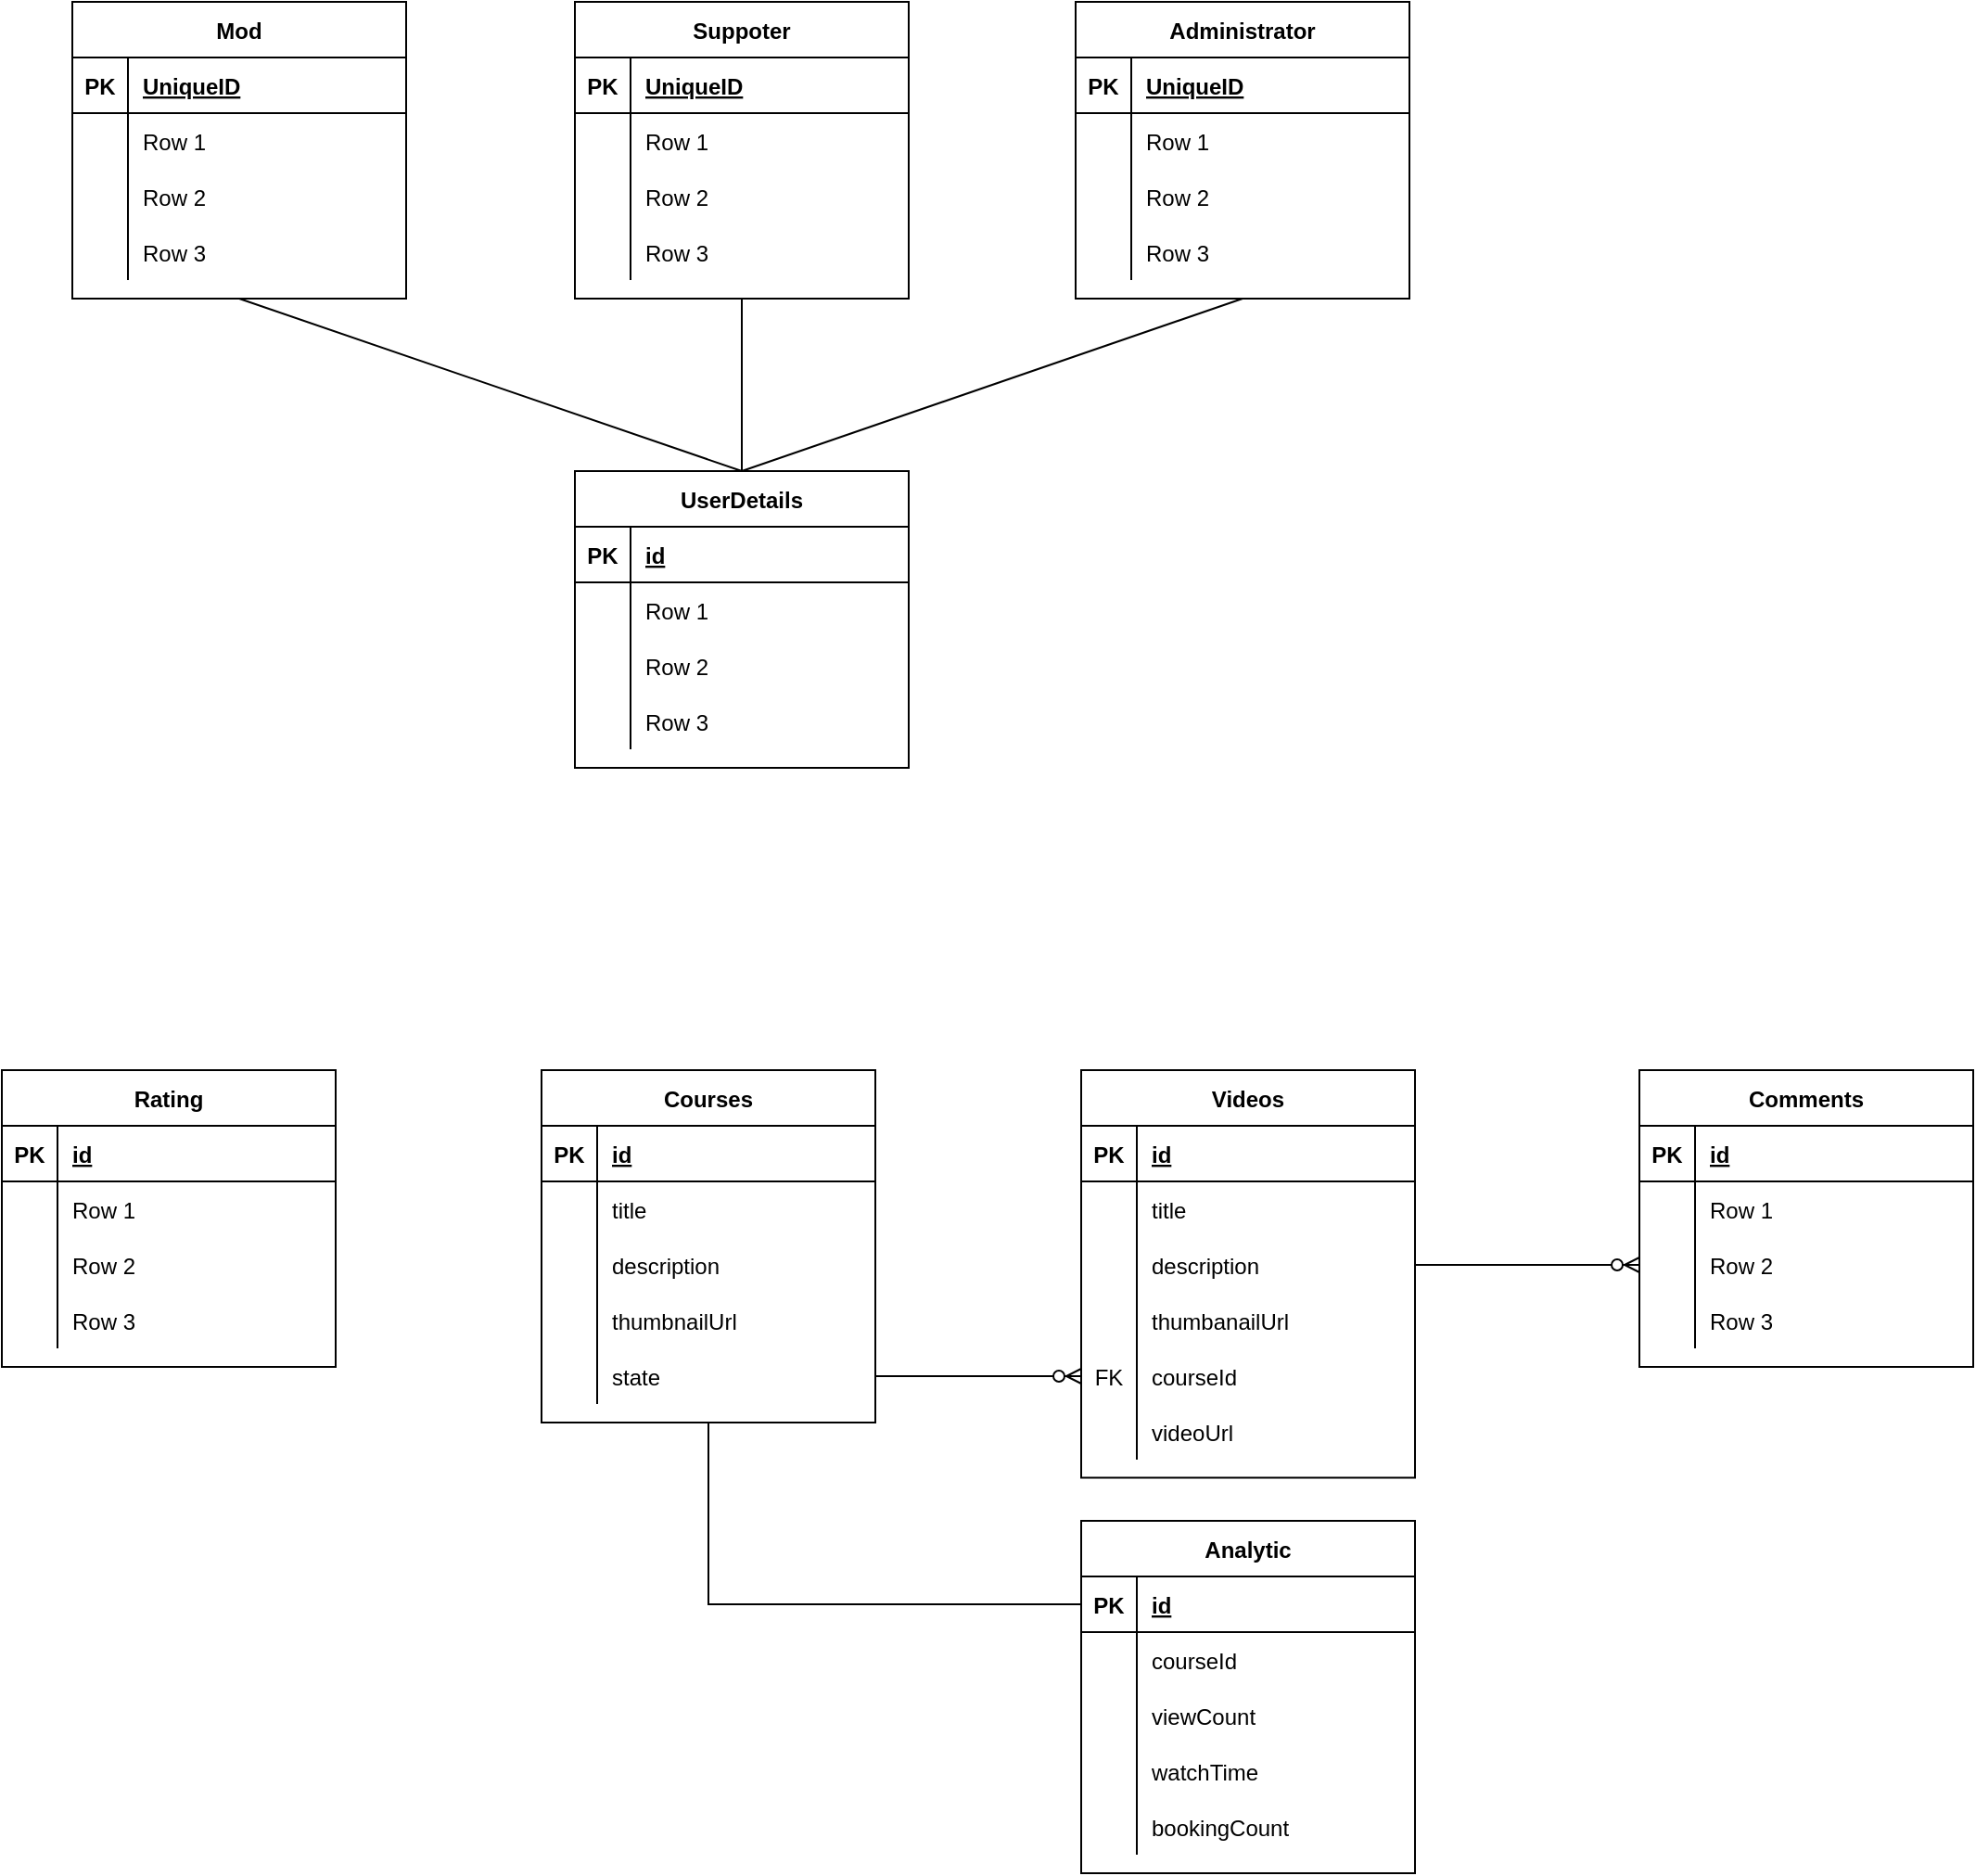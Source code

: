 <mxfile version="20.4.0" type="device"><diagram id="BILOX343F3G3c6nOnQKv" name="Page-1"><mxGraphModel dx="2480" dy="1354" grid="0" gridSize="10" guides="1" tooltips="1" connect="1" arrows="1" fold="1" page="1" pageScale="1" pageWidth="1100" pageHeight="1700" math="0" shadow="0"><root><mxCell id="0"/><mxCell id="1" parent="0"/><mxCell id="8TVIF7j9_hwZi5sYE9fj-17" value="Courses" style="shape=table;startSize=30;container=1;collapsible=1;childLayout=tableLayout;fixedRows=1;rowLines=0;fontStyle=1;align=center;resizeLast=1;" vertex="1" parent="1"><mxGeometry x="382" y="629" width="180" height="190" as="geometry"/></mxCell><mxCell id="8TVIF7j9_hwZi5sYE9fj-18" value="" style="shape=tableRow;horizontal=0;startSize=0;swimlaneHead=0;swimlaneBody=0;fillColor=none;collapsible=0;dropTarget=0;points=[[0,0.5],[1,0.5]];portConstraint=eastwest;top=0;left=0;right=0;bottom=1;" vertex="1" parent="8TVIF7j9_hwZi5sYE9fj-17"><mxGeometry y="30" width="180" height="30" as="geometry"/></mxCell><mxCell id="8TVIF7j9_hwZi5sYE9fj-19" value="PK" style="shape=partialRectangle;connectable=0;fillColor=none;top=0;left=0;bottom=0;right=0;fontStyle=1;overflow=hidden;" vertex="1" parent="8TVIF7j9_hwZi5sYE9fj-18"><mxGeometry width="30" height="30" as="geometry"><mxRectangle width="30" height="30" as="alternateBounds"/></mxGeometry></mxCell><mxCell id="8TVIF7j9_hwZi5sYE9fj-20" value="id" style="shape=partialRectangle;connectable=0;fillColor=none;top=0;left=0;bottom=0;right=0;align=left;spacingLeft=6;fontStyle=5;overflow=hidden;" vertex="1" parent="8TVIF7j9_hwZi5sYE9fj-18"><mxGeometry x="30" width="150" height="30" as="geometry"><mxRectangle width="150" height="30" as="alternateBounds"/></mxGeometry></mxCell><mxCell id="8TVIF7j9_hwZi5sYE9fj-21" value="" style="shape=tableRow;horizontal=0;startSize=0;swimlaneHead=0;swimlaneBody=0;fillColor=none;collapsible=0;dropTarget=0;points=[[0,0.5],[1,0.5]];portConstraint=eastwest;top=0;left=0;right=0;bottom=0;" vertex="1" parent="8TVIF7j9_hwZi5sYE9fj-17"><mxGeometry y="60" width="180" height="30" as="geometry"/></mxCell><mxCell id="8TVIF7j9_hwZi5sYE9fj-22" value="" style="shape=partialRectangle;connectable=0;fillColor=none;top=0;left=0;bottom=0;right=0;editable=1;overflow=hidden;" vertex="1" parent="8TVIF7j9_hwZi5sYE9fj-21"><mxGeometry width="30" height="30" as="geometry"><mxRectangle width="30" height="30" as="alternateBounds"/></mxGeometry></mxCell><mxCell id="8TVIF7j9_hwZi5sYE9fj-23" value="title" style="shape=partialRectangle;connectable=0;fillColor=none;top=0;left=0;bottom=0;right=0;align=left;spacingLeft=6;overflow=hidden;" vertex="1" parent="8TVIF7j9_hwZi5sYE9fj-21"><mxGeometry x="30" width="150" height="30" as="geometry"><mxRectangle width="150" height="30" as="alternateBounds"/></mxGeometry></mxCell><mxCell id="8TVIF7j9_hwZi5sYE9fj-24" value="" style="shape=tableRow;horizontal=0;startSize=0;swimlaneHead=0;swimlaneBody=0;fillColor=none;collapsible=0;dropTarget=0;points=[[0,0.5],[1,0.5]];portConstraint=eastwest;top=0;left=0;right=0;bottom=0;" vertex="1" parent="8TVIF7j9_hwZi5sYE9fj-17"><mxGeometry y="90" width="180" height="30" as="geometry"/></mxCell><mxCell id="8TVIF7j9_hwZi5sYE9fj-25" value="" style="shape=partialRectangle;connectable=0;fillColor=none;top=0;left=0;bottom=0;right=0;editable=1;overflow=hidden;" vertex="1" parent="8TVIF7j9_hwZi5sYE9fj-24"><mxGeometry width="30" height="30" as="geometry"><mxRectangle width="30" height="30" as="alternateBounds"/></mxGeometry></mxCell><mxCell id="8TVIF7j9_hwZi5sYE9fj-26" value="description" style="shape=partialRectangle;connectable=0;fillColor=none;top=0;left=0;bottom=0;right=0;align=left;spacingLeft=6;overflow=hidden;" vertex="1" parent="8TVIF7j9_hwZi5sYE9fj-24"><mxGeometry x="30" width="150" height="30" as="geometry"><mxRectangle width="150" height="30" as="alternateBounds"/></mxGeometry></mxCell><mxCell id="8TVIF7j9_hwZi5sYE9fj-27" value="" style="shape=tableRow;horizontal=0;startSize=0;swimlaneHead=0;swimlaneBody=0;fillColor=none;collapsible=0;dropTarget=0;points=[[0,0.5],[1,0.5]];portConstraint=eastwest;top=0;left=0;right=0;bottom=0;" vertex="1" parent="8TVIF7j9_hwZi5sYE9fj-17"><mxGeometry y="120" width="180" height="30" as="geometry"/></mxCell><mxCell id="8TVIF7j9_hwZi5sYE9fj-28" value="" style="shape=partialRectangle;connectable=0;fillColor=none;top=0;left=0;bottom=0;right=0;editable=1;overflow=hidden;" vertex="1" parent="8TVIF7j9_hwZi5sYE9fj-27"><mxGeometry width="30" height="30" as="geometry"><mxRectangle width="30" height="30" as="alternateBounds"/></mxGeometry></mxCell><mxCell id="8TVIF7j9_hwZi5sYE9fj-29" value="thumbnailUrl" style="shape=partialRectangle;connectable=0;fillColor=none;top=0;left=0;bottom=0;right=0;align=left;spacingLeft=6;overflow=hidden;" vertex="1" parent="8TVIF7j9_hwZi5sYE9fj-27"><mxGeometry x="30" width="150" height="30" as="geometry"><mxRectangle width="150" height="30" as="alternateBounds"/></mxGeometry></mxCell><mxCell id="8TVIF7j9_hwZi5sYE9fj-56" value="" style="shape=tableRow;horizontal=0;startSize=0;swimlaneHead=0;swimlaneBody=0;fillColor=none;collapsible=0;dropTarget=0;points=[[0,0.5],[1,0.5]];portConstraint=eastwest;top=0;left=0;right=0;bottom=0;" vertex="1" parent="8TVIF7j9_hwZi5sYE9fj-17"><mxGeometry y="150" width="180" height="30" as="geometry"/></mxCell><mxCell id="8TVIF7j9_hwZi5sYE9fj-57" value="" style="shape=partialRectangle;connectable=0;fillColor=none;top=0;left=0;bottom=0;right=0;editable=1;overflow=hidden;" vertex="1" parent="8TVIF7j9_hwZi5sYE9fj-56"><mxGeometry width="30" height="30" as="geometry"><mxRectangle width="30" height="30" as="alternateBounds"/></mxGeometry></mxCell><mxCell id="8TVIF7j9_hwZi5sYE9fj-58" value="state" style="shape=partialRectangle;connectable=0;fillColor=none;top=0;left=0;bottom=0;right=0;align=left;spacingLeft=6;overflow=hidden;" vertex="1" parent="8TVIF7j9_hwZi5sYE9fj-56"><mxGeometry x="30" width="150" height="30" as="geometry"><mxRectangle width="150" height="30" as="alternateBounds"/></mxGeometry></mxCell><mxCell id="8TVIF7j9_hwZi5sYE9fj-30" value="Videos" style="shape=table;startSize=30;container=1;collapsible=1;childLayout=tableLayout;fixedRows=1;rowLines=0;fontStyle=1;align=center;resizeLast=1;" vertex="1" parent="1"><mxGeometry x="673" y="629" width="180" height="219.75" as="geometry"/></mxCell><mxCell id="8TVIF7j9_hwZi5sYE9fj-31" value="" style="shape=tableRow;horizontal=0;startSize=0;swimlaneHead=0;swimlaneBody=0;fillColor=none;collapsible=0;dropTarget=0;points=[[0,0.5],[1,0.5]];portConstraint=eastwest;top=0;left=0;right=0;bottom=1;" vertex="1" parent="8TVIF7j9_hwZi5sYE9fj-30"><mxGeometry y="30" width="180" height="30" as="geometry"/></mxCell><mxCell id="8TVIF7j9_hwZi5sYE9fj-32" value="PK" style="shape=partialRectangle;connectable=0;fillColor=none;top=0;left=0;bottom=0;right=0;fontStyle=1;overflow=hidden;" vertex="1" parent="8TVIF7j9_hwZi5sYE9fj-31"><mxGeometry width="30" height="30" as="geometry"><mxRectangle width="30" height="30" as="alternateBounds"/></mxGeometry></mxCell><mxCell id="8TVIF7j9_hwZi5sYE9fj-33" value="id" style="shape=partialRectangle;connectable=0;fillColor=none;top=0;left=0;bottom=0;right=0;align=left;spacingLeft=6;fontStyle=5;overflow=hidden;" vertex="1" parent="8TVIF7j9_hwZi5sYE9fj-31"><mxGeometry x="30" width="150" height="30" as="geometry"><mxRectangle width="150" height="30" as="alternateBounds"/></mxGeometry></mxCell><mxCell id="8TVIF7j9_hwZi5sYE9fj-34" value="" style="shape=tableRow;horizontal=0;startSize=0;swimlaneHead=0;swimlaneBody=0;fillColor=none;collapsible=0;dropTarget=0;points=[[0,0.5],[1,0.5]];portConstraint=eastwest;top=0;left=0;right=0;bottom=0;" vertex="1" parent="8TVIF7j9_hwZi5sYE9fj-30"><mxGeometry y="60" width="180" height="30" as="geometry"/></mxCell><mxCell id="8TVIF7j9_hwZi5sYE9fj-35" value="" style="shape=partialRectangle;connectable=0;fillColor=none;top=0;left=0;bottom=0;right=0;editable=1;overflow=hidden;" vertex="1" parent="8TVIF7j9_hwZi5sYE9fj-34"><mxGeometry width="30" height="30" as="geometry"><mxRectangle width="30" height="30" as="alternateBounds"/></mxGeometry></mxCell><mxCell id="8TVIF7j9_hwZi5sYE9fj-36" value="title" style="shape=partialRectangle;connectable=0;fillColor=none;top=0;left=0;bottom=0;right=0;align=left;spacingLeft=6;overflow=hidden;" vertex="1" parent="8TVIF7j9_hwZi5sYE9fj-34"><mxGeometry x="30" width="150" height="30" as="geometry"><mxRectangle width="150" height="30" as="alternateBounds"/></mxGeometry></mxCell><mxCell id="8TVIF7j9_hwZi5sYE9fj-37" value="" style="shape=tableRow;horizontal=0;startSize=0;swimlaneHead=0;swimlaneBody=0;fillColor=none;collapsible=0;dropTarget=0;points=[[0,0.5],[1,0.5]];portConstraint=eastwest;top=0;left=0;right=0;bottom=0;" vertex="1" parent="8TVIF7j9_hwZi5sYE9fj-30"><mxGeometry y="90" width="180" height="30" as="geometry"/></mxCell><mxCell id="8TVIF7j9_hwZi5sYE9fj-38" value="" style="shape=partialRectangle;connectable=0;fillColor=none;top=0;left=0;bottom=0;right=0;editable=1;overflow=hidden;" vertex="1" parent="8TVIF7j9_hwZi5sYE9fj-37"><mxGeometry width="30" height="30" as="geometry"><mxRectangle width="30" height="30" as="alternateBounds"/></mxGeometry></mxCell><mxCell id="8TVIF7j9_hwZi5sYE9fj-39" value="description" style="shape=partialRectangle;connectable=0;fillColor=none;top=0;left=0;bottom=0;right=0;align=left;spacingLeft=6;overflow=hidden;" vertex="1" parent="8TVIF7j9_hwZi5sYE9fj-37"><mxGeometry x="30" width="150" height="30" as="geometry"><mxRectangle width="150" height="30" as="alternateBounds"/></mxGeometry></mxCell><mxCell id="8TVIF7j9_hwZi5sYE9fj-40" value="" style="shape=tableRow;horizontal=0;startSize=0;swimlaneHead=0;swimlaneBody=0;fillColor=none;collapsible=0;dropTarget=0;points=[[0,0.5],[1,0.5]];portConstraint=eastwest;top=0;left=0;right=0;bottom=0;" vertex="1" parent="8TVIF7j9_hwZi5sYE9fj-30"><mxGeometry y="120" width="180" height="30" as="geometry"/></mxCell><mxCell id="8TVIF7j9_hwZi5sYE9fj-41" value="" style="shape=partialRectangle;connectable=0;fillColor=none;top=0;left=0;bottom=0;right=0;editable=1;overflow=hidden;" vertex="1" parent="8TVIF7j9_hwZi5sYE9fj-40"><mxGeometry width="30" height="30" as="geometry"><mxRectangle width="30" height="30" as="alternateBounds"/></mxGeometry></mxCell><mxCell id="8TVIF7j9_hwZi5sYE9fj-42" value="thumbanailUrl" style="shape=partialRectangle;connectable=0;fillColor=none;top=0;left=0;bottom=0;right=0;align=left;spacingLeft=6;overflow=hidden;" vertex="1" parent="8TVIF7j9_hwZi5sYE9fj-40"><mxGeometry x="30" width="150" height="30" as="geometry"><mxRectangle width="150" height="30" as="alternateBounds"/></mxGeometry></mxCell><mxCell id="8TVIF7j9_hwZi5sYE9fj-78" value="" style="shape=tableRow;horizontal=0;startSize=0;swimlaneHead=0;swimlaneBody=0;fillColor=none;collapsible=0;dropTarget=0;points=[[0,0.5],[1,0.5]];portConstraint=eastwest;top=0;left=0;right=0;bottom=0;" vertex="1" parent="8TVIF7j9_hwZi5sYE9fj-30"><mxGeometry y="150" width="180" height="30" as="geometry"/></mxCell><mxCell id="8TVIF7j9_hwZi5sYE9fj-79" value="FK" style="shape=partialRectangle;connectable=0;fillColor=none;top=0;left=0;bottom=0;right=0;fontStyle=0;overflow=hidden;" vertex="1" parent="8TVIF7j9_hwZi5sYE9fj-78"><mxGeometry width="30" height="30" as="geometry"><mxRectangle width="30" height="30" as="alternateBounds"/></mxGeometry></mxCell><mxCell id="8TVIF7j9_hwZi5sYE9fj-80" value="courseId" style="shape=partialRectangle;connectable=0;fillColor=none;top=0;left=0;bottom=0;right=0;align=left;spacingLeft=6;fontStyle=0;overflow=hidden;" vertex="1" parent="8TVIF7j9_hwZi5sYE9fj-78"><mxGeometry x="30" width="150" height="30" as="geometry"><mxRectangle width="150" height="30" as="alternateBounds"/></mxGeometry></mxCell><mxCell id="8TVIF7j9_hwZi5sYE9fj-75" value="" style="shape=tableRow;horizontal=0;startSize=0;swimlaneHead=0;swimlaneBody=0;fillColor=none;collapsible=0;dropTarget=0;points=[[0,0.5],[1,0.5]];portConstraint=eastwest;top=0;left=0;right=0;bottom=0;" vertex="1" parent="8TVIF7j9_hwZi5sYE9fj-30"><mxGeometry y="180" width="180" height="30" as="geometry"/></mxCell><mxCell id="8TVIF7j9_hwZi5sYE9fj-76" value="" style="shape=partialRectangle;connectable=0;fillColor=none;top=0;left=0;bottom=0;right=0;editable=1;overflow=hidden;" vertex="1" parent="8TVIF7j9_hwZi5sYE9fj-75"><mxGeometry width="30" height="30" as="geometry"><mxRectangle width="30" height="30" as="alternateBounds"/></mxGeometry></mxCell><mxCell id="8TVIF7j9_hwZi5sYE9fj-77" value="videoUrl" style="shape=partialRectangle;connectable=0;fillColor=none;top=0;left=0;bottom=0;right=0;align=left;spacingLeft=6;overflow=hidden;" vertex="1" parent="8TVIF7j9_hwZi5sYE9fj-75"><mxGeometry x="30" width="150" height="30" as="geometry"><mxRectangle width="150" height="30" as="alternateBounds"/></mxGeometry></mxCell><mxCell id="8TVIF7j9_hwZi5sYE9fj-43" value="Rating" style="shape=table;startSize=30;container=1;collapsible=1;childLayout=tableLayout;fixedRows=1;rowLines=0;fontStyle=1;align=center;resizeLast=1;" vertex="1" parent="1"><mxGeometry x="91" y="629" width="180" height="160" as="geometry"/></mxCell><mxCell id="8TVIF7j9_hwZi5sYE9fj-44" value="" style="shape=tableRow;horizontal=0;startSize=0;swimlaneHead=0;swimlaneBody=0;fillColor=none;collapsible=0;dropTarget=0;points=[[0,0.5],[1,0.5]];portConstraint=eastwest;top=0;left=0;right=0;bottom=1;" vertex="1" parent="8TVIF7j9_hwZi5sYE9fj-43"><mxGeometry y="30" width="180" height="30" as="geometry"/></mxCell><mxCell id="8TVIF7j9_hwZi5sYE9fj-45" value="PK" style="shape=partialRectangle;connectable=0;fillColor=none;top=0;left=0;bottom=0;right=0;fontStyle=1;overflow=hidden;" vertex="1" parent="8TVIF7j9_hwZi5sYE9fj-44"><mxGeometry width="30" height="30" as="geometry"><mxRectangle width="30" height="30" as="alternateBounds"/></mxGeometry></mxCell><mxCell id="8TVIF7j9_hwZi5sYE9fj-46" value="id" style="shape=partialRectangle;connectable=0;fillColor=none;top=0;left=0;bottom=0;right=0;align=left;spacingLeft=6;fontStyle=5;overflow=hidden;" vertex="1" parent="8TVIF7j9_hwZi5sYE9fj-44"><mxGeometry x="30" width="150" height="30" as="geometry"><mxRectangle width="150" height="30" as="alternateBounds"/></mxGeometry></mxCell><mxCell id="8TVIF7j9_hwZi5sYE9fj-47" value="" style="shape=tableRow;horizontal=0;startSize=0;swimlaneHead=0;swimlaneBody=0;fillColor=none;collapsible=0;dropTarget=0;points=[[0,0.5],[1,0.5]];portConstraint=eastwest;top=0;left=0;right=0;bottom=0;" vertex="1" parent="8TVIF7j9_hwZi5sYE9fj-43"><mxGeometry y="60" width="180" height="30" as="geometry"/></mxCell><mxCell id="8TVIF7j9_hwZi5sYE9fj-48" value="" style="shape=partialRectangle;connectable=0;fillColor=none;top=0;left=0;bottom=0;right=0;editable=1;overflow=hidden;" vertex="1" parent="8TVIF7j9_hwZi5sYE9fj-47"><mxGeometry width="30" height="30" as="geometry"><mxRectangle width="30" height="30" as="alternateBounds"/></mxGeometry></mxCell><mxCell id="8TVIF7j9_hwZi5sYE9fj-49" value="Row 1" style="shape=partialRectangle;connectable=0;fillColor=none;top=0;left=0;bottom=0;right=0;align=left;spacingLeft=6;overflow=hidden;" vertex="1" parent="8TVIF7j9_hwZi5sYE9fj-47"><mxGeometry x="30" width="150" height="30" as="geometry"><mxRectangle width="150" height="30" as="alternateBounds"/></mxGeometry></mxCell><mxCell id="8TVIF7j9_hwZi5sYE9fj-50" value="" style="shape=tableRow;horizontal=0;startSize=0;swimlaneHead=0;swimlaneBody=0;fillColor=none;collapsible=0;dropTarget=0;points=[[0,0.5],[1,0.5]];portConstraint=eastwest;top=0;left=0;right=0;bottom=0;" vertex="1" parent="8TVIF7j9_hwZi5sYE9fj-43"><mxGeometry y="90" width="180" height="30" as="geometry"/></mxCell><mxCell id="8TVIF7j9_hwZi5sYE9fj-51" value="" style="shape=partialRectangle;connectable=0;fillColor=none;top=0;left=0;bottom=0;right=0;editable=1;overflow=hidden;" vertex="1" parent="8TVIF7j9_hwZi5sYE9fj-50"><mxGeometry width="30" height="30" as="geometry"><mxRectangle width="30" height="30" as="alternateBounds"/></mxGeometry></mxCell><mxCell id="8TVIF7j9_hwZi5sYE9fj-52" value="Row 2" style="shape=partialRectangle;connectable=0;fillColor=none;top=0;left=0;bottom=0;right=0;align=left;spacingLeft=6;overflow=hidden;" vertex="1" parent="8TVIF7j9_hwZi5sYE9fj-50"><mxGeometry x="30" width="150" height="30" as="geometry"><mxRectangle width="150" height="30" as="alternateBounds"/></mxGeometry></mxCell><mxCell id="8TVIF7j9_hwZi5sYE9fj-53" value="" style="shape=tableRow;horizontal=0;startSize=0;swimlaneHead=0;swimlaneBody=0;fillColor=none;collapsible=0;dropTarget=0;points=[[0,0.5],[1,0.5]];portConstraint=eastwest;top=0;left=0;right=0;bottom=0;" vertex="1" parent="8TVIF7j9_hwZi5sYE9fj-43"><mxGeometry y="120" width="180" height="30" as="geometry"/></mxCell><mxCell id="8TVIF7j9_hwZi5sYE9fj-54" value="" style="shape=partialRectangle;connectable=0;fillColor=none;top=0;left=0;bottom=0;right=0;editable=1;overflow=hidden;" vertex="1" parent="8TVIF7j9_hwZi5sYE9fj-53"><mxGeometry width="30" height="30" as="geometry"><mxRectangle width="30" height="30" as="alternateBounds"/></mxGeometry></mxCell><mxCell id="8TVIF7j9_hwZi5sYE9fj-55" value="Row 3" style="shape=partialRectangle;connectable=0;fillColor=none;top=0;left=0;bottom=0;right=0;align=left;spacingLeft=6;overflow=hidden;" vertex="1" parent="8TVIF7j9_hwZi5sYE9fj-53"><mxGeometry x="30" width="150" height="30" as="geometry"><mxRectangle width="150" height="30" as="alternateBounds"/></mxGeometry></mxCell><mxCell id="8TVIF7j9_hwZi5sYE9fj-59" value="Analytic" style="shape=table;startSize=30;container=1;collapsible=1;childLayout=tableLayout;fixedRows=1;rowLines=0;fontStyle=1;align=center;resizeLast=1;" vertex="1" parent="1"><mxGeometry x="673" y="872" width="180" height="190" as="geometry"/></mxCell><mxCell id="8TVIF7j9_hwZi5sYE9fj-60" value="" style="shape=tableRow;horizontal=0;startSize=0;swimlaneHead=0;swimlaneBody=0;fillColor=none;collapsible=0;dropTarget=0;points=[[0,0.5],[1,0.5]];portConstraint=eastwest;top=0;left=0;right=0;bottom=1;" vertex="1" parent="8TVIF7j9_hwZi5sYE9fj-59"><mxGeometry y="30" width="180" height="30" as="geometry"/></mxCell><mxCell id="8TVIF7j9_hwZi5sYE9fj-61" value="PK" style="shape=partialRectangle;connectable=0;fillColor=none;top=0;left=0;bottom=0;right=0;fontStyle=1;overflow=hidden;" vertex="1" parent="8TVIF7j9_hwZi5sYE9fj-60"><mxGeometry width="30" height="30" as="geometry"><mxRectangle width="30" height="30" as="alternateBounds"/></mxGeometry></mxCell><mxCell id="8TVIF7j9_hwZi5sYE9fj-62" value="id" style="shape=partialRectangle;connectable=0;fillColor=none;top=0;left=0;bottom=0;right=0;align=left;spacingLeft=6;fontStyle=5;overflow=hidden;" vertex="1" parent="8TVIF7j9_hwZi5sYE9fj-60"><mxGeometry x="30" width="150" height="30" as="geometry"><mxRectangle width="150" height="30" as="alternateBounds"/></mxGeometry></mxCell><mxCell id="8TVIF7j9_hwZi5sYE9fj-63" value="" style="shape=tableRow;horizontal=0;startSize=0;swimlaneHead=0;swimlaneBody=0;fillColor=none;collapsible=0;dropTarget=0;points=[[0,0.5],[1,0.5]];portConstraint=eastwest;top=0;left=0;right=0;bottom=0;" vertex="1" parent="8TVIF7j9_hwZi5sYE9fj-59"><mxGeometry y="60" width="180" height="30" as="geometry"/></mxCell><mxCell id="8TVIF7j9_hwZi5sYE9fj-64" value="" style="shape=partialRectangle;connectable=0;fillColor=none;top=0;left=0;bottom=0;right=0;editable=1;overflow=hidden;" vertex="1" parent="8TVIF7j9_hwZi5sYE9fj-63"><mxGeometry width="30" height="30" as="geometry"><mxRectangle width="30" height="30" as="alternateBounds"/></mxGeometry></mxCell><mxCell id="8TVIF7j9_hwZi5sYE9fj-65" value="courseId" style="shape=partialRectangle;connectable=0;fillColor=none;top=0;left=0;bottom=0;right=0;align=left;spacingLeft=6;overflow=hidden;" vertex="1" parent="8TVIF7j9_hwZi5sYE9fj-63"><mxGeometry x="30" width="150" height="30" as="geometry"><mxRectangle width="150" height="30" as="alternateBounds"/></mxGeometry></mxCell><mxCell id="8TVIF7j9_hwZi5sYE9fj-66" value="" style="shape=tableRow;horizontal=0;startSize=0;swimlaneHead=0;swimlaneBody=0;fillColor=none;collapsible=0;dropTarget=0;points=[[0,0.5],[1,0.5]];portConstraint=eastwest;top=0;left=0;right=0;bottom=0;" vertex="1" parent="8TVIF7j9_hwZi5sYE9fj-59"><mxGeometry y="90" width="180" height="30" as="geometry"/></mxCell><mxCell id="8TVIF7j9_hwZi5sYE9fj-67" value="" style="shape=partialRectangle;connectable=0;fillColor=none;top=0;left=0;bottom=0;right=0;editable=1;overflow=hidden;" vertex="1" parent="8TVIF7j9_hwZi5sYE9fj-66"><mxGeometry width="30" height="30" as="geometry"><mxRectangle width="30" height="30" as="alternateBounds"/></mxGeometry></mxCell><mxCell id="8TVIF7j9_hwZi5sYE9fj-68" value="viewCount" style="shape=partialRectangle;connectable=0;fillColor=none;top=0;left=0;bottom=0;right=0;align=left;spacingLeft=6;overflow=hidden;" vertex="1" parent="8TVIF7j9_hwZi5sYE9fj-66"><mxGeometry x="30" width="150" height="30" as="geometry"><mxRectangle width="150" height="30" as="alternateBounds"/></mxGeometry></mxCell><mxCell id="8TVIF7j9_hwZi5sYE9fj-69" value="" style="shape=tableRow;horizontal=0;startSize=0;swimlaneHead=0;swimlaneBody=0;fillColor=none;collapsible=0;dropTarget=0;points=[[0,0.5],[1,0.5]];portConstraint=eastwest;top=0;left=0;right=0;bottom=0;" vertex="1" parent="8TVIF7j9_hwZi5sYE9fj-59"><mxGeometry y="120" width="180" height="30" as="geometry"/></mxCell><mxCell id="8TVIF7j9_hwZi5sYE9fj-70" value="" style="shape=partialRectangle;connectable=0;fillColor=none;top=0;left=0;bottom=0;right=0;editable=1;overflow=hidden;" vertex="1" parent="8TVIF7j9_hwZi5sYE9fj-69"><mxGeometry width="30" height="30" as="geometry"><mxRectangle width="30" height="30" as="alternateBounds"/></mxGeometry></mxCell><mxCell id="8TVIF7j9_hwZi5sYE9fj-71" value="watchTime" style="shape=partialRectangle;connectable=0;fillColor=none;top=0;left=0;bottom=0;right=0;align=left;spacingLeft=6;overflow=hidden;" vertex="1" parent="8TVIF7j9_hwZi5sYE9fj-69"><mxGeometry x="30" width="150" height="30" as="geometry"><mxRectangle width="150" height="30" as="alternateBounds"/></mxGeometry></mxCell><mxCell id="8TVIF7j9_hwZi5sYE9fj-83" value="" style="shape=tableRow;horizontal=0;startSize=0;swimlaneHead=0;swimlaneBody=0;fillColor=none;collapsible=0;dropTarget=0;points=[[0,0.5],[1,0.5]];portConstraint=eastwest;top=0;left=0;right=0;bottom=0;" vertex="1" parent="8TVIF7j9_hwZi5sYE9fj-59"><mxGeometry y="150" width="180" height="30" as="geometry"/></mxCell><mxCell id="8TVIF7j9_hwZi5sYE9fj-84" value="" style="shape=partialRectangle;connectable=0;fillColor=none;top=0;left=0;bottom=0;right=0;editable=1;overflow=hidden;" vertex="1" parent="8TVIF7j9_hwZi5sYE9fj-83"><mxGeometry width="30" height="30" as="geometry"><mxRectangle width="30" height="30" as="alternateBounds"/></mxGeometry></mxCell><mxCell id="8TVIF7j9_hwZi5sYE9fj-85" value="bookingCount" style="shape=partialRectangle;connectable=0;fillColor=none;top=0;left=0;bottom=0;right=0;align=left;spacingLeft=6;overflow=hidden;" vertex="1" parent="8TVIF7j9_hwZi5sYE9fj-83"><mxGeometry x="30" width="150" height="30" as="geometry"><mxRectangle width="150" height="30" as="alternateBounds"/></mxGeometry></mxCell><mxCell id="8TVIF7j9_hwZi5sYE9fj-82" value="" style="endArrow=none;html=1;rounded=0;entryX=0;entryY=0.5;entryDx=0;entryDy=0;exitX=0.5;exitY=1;exitDx=0;exitDy=0;edgeStyle=orthogonalEdgeStyle;" edge="1" parent="1" source="8TVIF7j9_hwZi5sYE9fj-17" target="8TVIF7j9_hwZi5sYE9fj-60"><mxGeometry relative="1" as="geometry"><mxPoint x="220" y="895" as="sourcePoint"/><mxPoint x="380" y="895" as="targetPoint"/></mxGeometry></mxCell><mxCell id="8TVIF7j9_hwZi5sYE9fj-90" value="UserDetails" style="shape=table;startSize=30;container=1;collapsible=1;childLayout=tableLayout;fixedRows=1;rowLines=0;fontStyle=1;align=center;resizeLast=1;" vertex="1" parent="1"><mxGeometry x="400" y="306" width="180" height="160" as="geometry"/></mxCell><mxCell id="8TVIF7j9_hwZi5sYE9fj-91" value="" style="shape=tableRow;horizontal=0;startSize=0;swimlaneHead=0;swimlaneBody=0;fillColor=none;collapsible=0;dropTarget=0;points=[[0,0.5],[1,0.5]];portConstraint=eastwest;top=0;left=0;right=0;bottom=1;" vertex="1" parent="8TVIF7j9_hwZi5sYE9fj-90"><mxGeometry y="30" width="180" height="30" as="geometry"/></mxCell><mxCell id="8TVIF7j9_hwZi5sYE9fj-92" value="PK" style="shape=partialRectangle;connectable=0;fillColor=none;top=0;left=0;bottom=0;right=0;fontStyle=1;overflow=hidden;" vertex="1" parent="8TVIF7j9_hwZi5sYE9fj-91"><mxGeometry width="30" height="30" as="geometry"><mxRectangle width="30" height="30" as="alternateBounds"/></mxGeometry></mxCell><mxCell id="8TVIF7j9_hwZi5sYE9fj-93" value="id" style="shape=partialRectangle;connectable=0;fillColor=none;top=0;left=0;bottom=0;right=0;align=left;spacingLeft=6;fontStyle=5;overflow=hidden;" vertex="1" parent="8TVIF7j9_hwZi5sYE9fj-91"><mxGeometry x="30" width="150" height="30" as="geometry"><mxRectangle width="150" height="30" as="alternateBounds"/></mxGeometry></mxCell><mxCell id="8TVIF7j9_hwZi5sYE9fj-94" value="" style="shape=tableRow;horizontal=0;startSize=0;swimlaneHead=0;swimlaneBody=0;fillColor=none;collapsible=0;dropTarget=0;points=[[0,0.5],[1,0.5]];portConstraint=eastwest;top=0;left=0;right=0;bottom=0;" vertex="1" parent="8TVIF7j9_hwZi5sYE9fj-90"><mxGeometry y="60" width="180" height="30" as="geometry"/></mxCell><mxCell id="8TVIF7j9_hwZi5sYE9fj-95" value="" style="shape=partialRectangle;connectable=0;fillColor=none;top=0;left=0;bottom=0;right=0;editable=1;overflow=hidden;" vertex="1" parent="8TVIF7j9_hwZi5sYE9fj-94"><mxGeometry width="30" height="30" as="geometry"><mxRectangle width="30" height="30" as="alternateBounds"/></mxGeometry></mxCell><mxCell id="8TVIF7j9_hwZi5sYE9fj-96" value="Row 1" style="shape=partialRectangle;connectable=0;fillColor=none;top=0;left=0;bottom=0;right=0;align=left;spacingLeft=6;overflow=hidden;" vertex="1" parent="8TVIF7j9_hwZi5sYE9fj-94"><mxGeometry x="30" width="150" height="30" as="geometry"><mxRectangle width="150" height="30" as="alternateBounds"/></mxGeometry></mxCell><mxCell id="8TVIF7j9_hwZi5sYE9fj-97" value="" style="shape=tableRow;horizontal=0;startSize=0;swimlaneHead=0;swimlaneBody=0;fillColor=none;collapsible=0;dropTarget=0;points=[[0,0.5],[1,0.5]];portConstraint=eastwest;top=0;left=0;right=0;bottom=0;" vertex="1" parent="8TVIF7j9_hwZi5sYE9fj-90"><mxGeometry y="90" width="180" height="30" as="geometry"/></mxCell><mxCell id="8TVIF7j9_hwZi5sYE9fj-98" value="" style="shape=partialRectangle;connectable=0;fillColor=none;top=0;left=0;bottom=0;right=0;editable=1;overflow=hidden;" vertex="1" parent="8TVIF7j9_hwZi5sYE9fj-97"><mxGeometry width="30" height="30" as="geometry"><mxRectangle width="30" height="30" as="alternateBounds"/></mxGeometry></mxCell><mxCell id="8TVIF7j9_hwZi5sYE9fj-99" value="Row 2" style="shape=partialRectangle;connectable=0;fillColor=none;top=0;left=0;bottom=0;right=0;align=left;spacingLeft=6;overflow=hidden;" vertex="1" parent="8TVIF7j9_hwZi5sYE9fj-97"><mxGeometry x="30" width="150" height="30" as="geometry"><mxRectangle width="150" height="30" as="alternateBounds"/></mxGeometry></mxCell><mxCell id="8TVIF7j9_hwZi5sYE9fj-100" value="" style="shape=tableRow;horizontal=0;startSize=0;swimlaneHead=0;swimlaneBody=0;fillColor=none;collapsible=0;dropTarget=0;points=[[0,0.5],[1,0.5]];portConstraint=eastwest;top=0;left=0;right=0;bottom=0;" vertex="1" parent="8TVIF7j9_hwZi5sYE9fj-90"><mxGeometry y="120" width="180" height="30" as="geometry"/></mxCell><mxCell id="8TVIF7j9_hwZi5sYE9fj-101" value="" style="shape=partialRectangle;connectable=0;fillColor=none;top=0;left=0;bottom=0;right=0;editable=1;overflow=hidden;" vertex="1" parent="8TVIF7j9_hwZi5sYE9fj-100"><mxGeometry width="30" height="30" as="geometry"><mxRectangle width="30" height="30" as="alternateBounds"/></mxGeometry></mxCell><mxCell id="8TVIF7j9_hwZi5sYE9fj-102" value="Row 3" style="shape=partialRectangle;connectable=0;fillColor=none;top=0;left=0;bottom=0;right=0;align=left;spacingLeft=6;overflow=hidden;" vertex="1" parent="8TVIF7j9_hwZi5sYE9fj-100"><mxGeometry x="30" width="150" height="30" as="geometry"><mxRectangle width="150" height="30" as="alternateBounds"/></mxGeometry></mxCell><mxCell id="8TVIF7j9_hwZi5sYE9fj-107" value="Administrator" style="shape=table;startSize=30;container=1;collapsible=1;childLayout=tableLayout;fixedRows=1;rowLines=0;fontStyle=1;align=center;resizeLast=1;" vertex="1" parent="1"><mxGeometry x="670" y="53" width="180" height="160" as="geometry"/></mxCell><mxCell id="8TVIF7j9_hwZi5sYE9fj-108" value="" style="shape=tableRow;horizontal=0;startSize=0;swimlaneHead=0;swimlaneBody=0;fillColor=none;collapsible=0;dropTarget=0;points=[[0,0.5],[1,0.5]];portConstraint=eastwest;top=0;left=0;right=0;bottom=1;" vertex="1" parent="8TVIF7j9_hwZi5sYE9fj-107"><mxGeometry y="30" width="180" height="30" as="geometry"/></mxCell><mxCell id="8TVIF7j9_hwZi5sYE9fj-109" value="PK" style="shape=partialRectangle;connectable=0;fillColor=none;top=0;left=0;bottom=0;right=0;fontStyle=1;overflow=hidden;" vertex="1" parent="8TVIF7j9_hwZi5sYE9fj-108"><mxGeometry width="30" height="30" as="geometry"><mxRectangle width="30" height="30" as="alternateBounds"/></mxGeometry></mxCell><mxCell id="8TVIF7j9_hwZi5sYE9fj-110" value="UniqueID" style="shape=partialRectangle;connectable=0;fillColor=none;top=0;left=0;bottom=0;right=0;align=left;spacingLeft=6;fontStyle=5;overflow=hidden;" vertex="1" parent="8TVIF7j9_hwZi5sYE9fj-108"><mxGeometry x="30" width="150" height="30" as="geometry"><mxRectangle width="150" height="30" as="alternateBounds"/></mxGeometry></mxCell><mxCell id="8TVIF7j9_hwZi5sYE9fj-111" value="" style="shape=tableRow;horizontal=0;startSize=0;swimlaneHead=0;swimlaneBody=0;fillColor=none;collapsible=0;dropTarget=0;points=[[0,0.5],[1,0.5]];portConstraint=eastwest;top=0;left=0;right=0;bottom=0;" vertex="1" parent="8TVIF7j9_hwZi5sYE9fj-107"><mxGeometry y="60" width="180" height="30" as="geometry"/></mxCell><mxCell id="8TVIF7j9_hwZi5sYE9fj-112" value="" style="shape=partialRectangle;connectable=0;fillColor=none;top=0;left=0;bottom=0;right=0;editable=1;overflow=hidden;" vertex="1" parent="8TVIF7j9_hwZi5sYE9fj-111"><mxGeometry width="30" height="30" as="geometry"><mxRectangle width="30" height="30" as="alternateBounds"/></mxGeometry></mxCell><mxCell id="8TVIF7j9_hwZi5sYE9fj-113" value="Row 1" style="shape=partialRectangle;connectable=0;fillColor=none;top=0;left=0;bottom=0;right=0;align=left;spacingLeft=6;overflow=hidden;" vertex="1" parent="8TVIF7j9_hwZi5sYE9fj-111"><mxGeometry x="30" width="150" height="30" as="geometry"><mxRectangle width="150" height="30" as="alternateBounds"/></mxGeometry></mxCell><mxCell id="8TVIF7j9_hwZi5sYE9fj-114" value="" style="shape=tableRow;horizontal=0;startSize=0;swimlaneHead=0;swimlaneBody=0;fillColor=none;collapsible=0;dropTarget=0;points=[[0,0.5],[1,0.5]];portConstraint=eastwest;top=0;left=0;right=0;bottom=0;" vertex="1" parent="8TVIF7j9_hwZi5sYE9fj-107"><mxGeometry y="90" width="180" height="30" as="geometry"/></mxCell><mxCell id="8TVIF7j9_hwZi5sYE9fj-115" value="" style="shape=partialRectangle;connectable=0;fillColor=none;top=0;left=0;bottom=0;right=0;editable=1;overflow=hidden;" vertex="1" parent="8TVIF7j9_hwZi5sYE9fj-114"><mxGeometry width="30" height="30" as="geometry"><mxRectangle width="30" height="30" as="alternateBounds"/></mxGeometry></mxCell><mxCell id="8TVIF7j9_hwZi5sYE9fj-116" value="Row 2" style="shape=partialRectangle;connectable=0;fillColor=none;top=0;left=0;bottom=0;right=0;align=left;spacingLeft=6;overflow=hidden;" vertex="1" parent="8TVIF7j9_hwZi5sYE9fj-114"><mxGeometry x="30" width="150" height="30" as="geometry"><mxRectangle width="150" height="30" as="alternateBounds"/></mxGeometry></mxCell><mxCell id="8TVIF7j9_hwZi5sYE9fj-117" value="" style="shape=tableRow;horizontal=0;startSize=0;swimlaneHead=0;swimlaneBody=0;fillColor=none;collapsible=0;dropTarget=0;points=[[0,0.5],[1,0.5]];portConstraint=eastwest;top=0;left=0;right=0;bottom=0;" vertex="1" parent="8TVIF7j9_hwZi5sYE9fj-107"><mxGeometry y="120" width="180" height="30" as="geometry"/></mxCell><mxCell id="8TVIF7j9_hwZi5sYE9fj-118" value="" style="shape=partialRectangle;connectable=0;fillColor=none;top=0;left=0;bottom=0;right=0;editable=1;overflow=hidden;" vertex="1" parent="8TVIF7j9_hwZi5sYE9fj-117"><mxGeometry width="30" height="30" as="geometry"><mxRectangle width="30" height="30" as="alternateBounds"/></mxGeometry></mxCell><mxCell id="8TVIF7j9_hwZi5sYE9fj-119" value="Row 3" style="shape=partialRectangle;connectable=0;fillColor=none;top=0;left=0;bottom=0;right=0;align=left;spacingLeft=6;overflow=hidden;" vertex="1" parent="8TVIF7j9_hwZi5sYE9fj-117"><mxGeometry x="30" width="150" height="30" as="geometry"><mxRectangle width="150" height="30" as="alternateBounds"/></mxGeometry></mxCell><mxCell id="8TVIF7j9_hwZi5sYE9fj-120" value="Suppoter" style="shape=table;startSize=30;container=1;collapsible=1;childLayout=tableLayout;fixedRows=1;rowLines=0;fontStyle=1;align=center;resizeLast=1;" vertex="1" parent="1"><mxGeometry x="400" y="53" width="180" height="160" as="geometry"/></mxCell><mxCell id="8TVIF7j9_hwZi5sYE9fj-121" value="" style="shape=tableRow;horizontal=0;startSize=0;swimlaneHead=0;swimlaneBody=0;fillColor=none;collapsible=0;dropTarget=0;points=[[0,0.5],[1,0.5]];portConstraint=eastwest;top=0;left=0;right=0;bottom=1;" vertex="1" parent="8TVIF7j9_hwZi5sYE9fj-120"><mxGeometry y="30" width="180" height="30" as="geometry"/></mxCell><mxCell id="8TVIF7j9_hwZi5sYE9fj-122" value="PK" style="shape=partialRectangle;connectable=0;fillColor=none;top=0;left=0;bottom=0;right=0;fontStyle=1;overflow=hidden;" vertex="1" parent="8TVIF7j9_hwZi5sYE9fj-121"><mxGeometry width="30" height="30" as="geometry"><mxRectangle width="30" height="30" as="alternateBounds"/></mxGeometry></mxCell><mxCell id="8TVIF7j9_hwZi5sYE9fj-123" value="UniqueID" style="shape=partialRectangle;connectable=0;fillColor=none;top=0;left=0;bottom=0;right=0;align=left;spacingLeft=6;fontStyle=5;overflow=hidden;" vertex="1" parent="8TVIF7j9_hwZi5sYE9fj-121"><mxGeometry x="30" width="150" height="30" as="geometry"><mxRectangle width="150" height="30" as="alternateBounds"/></mxGeometry></mxCell><mxCell id="8TVIF7j9_hwZi5sYE9fj-124" value="" style="shape=tableRow;horizontal=0;startSize=0;swimlaneHead=0;swimlaneBody=0;fillColor=none;collapsible=0;dropTarget=0;points=[[0,0.5],[1,0.5]];portConstraint=eastwest;top=0;left=0;right=0;bottom=0;" vertex="1" parent="8TVIF7j9_hwZi5sYE9fj-120"><mxGeometry y="60" width="180" height="30" as="geometry"/></mxCell><mxCell id="8TVIF7j9_hwZi5sYE9fj-125" value="" style="shape=partialRectangle;connectable=0;fillColor=none;top=0;left=0;bottom=0;right=0;editable=1;overflow=hidden;" vertex="1" parent="8TVIF7j9_hwZi5sYE9fj-124"><mxGeometry width="30" height="30" as="geometry"><mxRectangle width="30" height="30" as="alternateBounds"/></mxGeometry></mxCell><mxCell id="8TVIF7j9_hwZi5sYE9fj-126" value="Row 1" style="shape=partialRectangle;connectable=0;fillColor=none;top=0;left=0;bottom=0;right=0;align=left;spacingLeft=6;overflow=hidden;" vertex="1" parent="8TVIF7j9_hwZi5sYE9fj-124"><mxGeometry x="30" width="150" height="30" as="geometry"><mxRectangle width="150" height="30" as="alternateBounds"/></mxGeometry></mxCell><mxCell id="8TVIF7j9_hwZi5sYE9fj-127" value="" style="shape=tableRow;horizontal=0;startSize=0;swimlaneHead=0;swimlaneBody=0;fillColor=none;collapsible=0;dropTarget=0;points=[[0,0.5],[1,0.5]];portConstraint=eastwest;top=0;left=0;right=0;bottom=0;" vertex="1" parent="8TVIF7j9_hwZi5sYE9fj-120"><mxGeometry y="90" width="180" height="30" as="geometry"/></mxCell><mxCell id="8TVIF7j9_hwZi5sYE9fj-128" value="" style="shape=partialRectangle;connectable=0;fillColor=none;top=0;left=0;bottom=0;right=0;editable=1;overflow=hidden;" vertex="1" parent="8TVIF7j9_hwZi5sYE9fj-127"><mxGeometry width="30" height="30" as="geometry"><mxRectangle width="30" height="30" as="alternateBounds"/></mxGeometry></mxCell><mxCell id="8TVIF7j9_hwZi5sYE9fj-129" value="Row 2" style="shape=partialRectangle;connectable=0;fillColor=none;top=0;left=0;bottom=0;right=0;align=left;spacingLeft=6;overflow=hidden;" vertex="1" parent="8TVIF7j9_hwZi5sYE9fj-127"><mxGeometry x="30" width="150" height="30" as="geometry"><mxRectangle width="150" height="30" as="alternateBounds"/></mxGeometry></mxCell><mxCell id="8TVIF7j9_hwZi5sYE9fj-130" value="" style="shape=tableRow;horizontal=0;startSize=0;swimlaneHead=0;swimlaneBody=0;fillColor=none;collapsible=0;dropTarget=0;points=[[0,0.5],[1,0.5]];portConstraint=eastwest;top=0;left=0;right=0;bottom=0;" vertex="1" parent="8TVIF7j9_hwZi5sYE9fj-120"><mxGeometry y="120" width="180" height="30" as="geometry"/></mxCell><mxCell id="8TVIF7j9_hwZi5sYE9fj-131" value="" style="shape=partialRectangle;connectable=0;fillColor=none;top=0;left=0;bottom=0;right=0;editable=1;overflow=hidden;" vertex="1" parent="8TVIF7j9_hwZi5sYE9fj-130"><mxGeometry width="30" height="30" as="geometry"><mxRectangle width="30" height="30" as="alternateBounds"/></mxGeometry></mxCell><mxCell id="8TVIF7j9_hwZi5sYE9fj-132" value="Row 3" style="shape=partialRectangle;connectable=0;fillColor=none;top=0;left=0;bottom=0;right=0;align=left;spacingLeft=6;overflow=hidden;" vertex="1" parent="8TVIF7j9_hwZi5sYE9fj-130"><mxGeometry x="30" width="150" height="30" as="geometry"><mxRectangle width="150" height="30" as="alternateBounds"/></mxGeometry></mxCell><mxCell id="8TVIF7j9_hwZi5sYE9fj-133" value="Mod" style="shape=table;startSize=30;container=1;collapsible=1;childLayout=tableLayout;fixedRows=1;rowLines=0;fontStyle=1;align=center;resizeLast=1;" vertex="1" parent="1"><mxGeometry x="129" y="53" width="180" height="160" as="geometry"/></mxCell><mxCell id="8TVIF7j9_hwZi5sYE9fj-134" value="" style="shape=tableRow;horizontal=0;startSize=0;swimlaneHead=0;swimlaneBody=0;fillColor=none;collapsible=0;dropTarget=0;points=[[0,0.5],[1,0.5]];portConstraint=eastwest;top=0;left=0;right=0;bottom=1;" vertex="1" parent="8TVIF7j9_hwZi5sYE9fj-133"><mxGeometry y="30" width="180" height="30" as="geometry"/></mxCell><mxCell id="8TVIF7j9_hwZi5sYE9fj-135" value="PK" style="shape=partialRectangle;connectable=0;fillColor=none;top=0;left=0;bottom=0;right=0;fontStyle=1;overflow=hidden;" vertex="1" parent="8TVIF7j9_hwZi5sYE9fj-134"><mxGeometry width="30" height="30" as="geometry"><mxRectangle width="30" height="30" as="alternateBounds"/></mxGeometry></mxCell><mxCell id="8TVIF7j9_hwZi5sYE9fj-136" value="UniqueID" style="shape=partialRectangle;connectable=0;fillColor=none;top=0;left=0;bottom=0;right=0;align=left;spacingLeft=6;fontStyle=5;overflow=hidden;" vertex="1" parent="8TVIF7j9_hwZi5sYE9fj-134"><mxGeometry x="30" width="150" height="30" as="geometry"><mxRectangle width="150" height="30" as="alternateBounds"/></mxGeometry></mxCell><mxCell id="8TVIF7j9_hwZi5sYE9fj-137" value="" style="shape=tableRow;horizontal=0;startSize=0;swimlaneHead=0;swimlaneBody=0;fillColor=none;collapsible=0;dropTarget=0;points=[[0,0.5],[1,0.5]];portConstraint=eastwest;top=0;left=0;right=0;bottom=0;" vertex="1" parent="8TVIF7j9_hwZi5sYE9fj-133"><mxGeometry y="60" width="180" height="30" as="geometry"/></mxCell><mxCell id="8TVIF7j9_hwZi5sYE9fj-138" value="" style="shape=partialRectangle;connectable=0;fillColor=none;top=0;left=0;bottom=0;right=0;editable=1;overflow=hidden;" vertex="1" parent="8TVIF7j9_hwZi5sYE9fj-137"><mxGeometry width="30" height="30" as="geometry"><mxRectangle width="30" height="30" as="alternateBounds"/></mxGeometry></mxCell><mxCell id="8TVIF7j9_hwZi5sYE9fj-139" value="Row 1" style="shape=partialRectangle;connectable=0;fillColor=none;top=0;left=0;bottom=0;right=0;align=left;spacingLeft=6;overflow=hidden;" vertex="1" parent="8TVIF7j9_hwZi5sYE9fj-137"><mxGeometry x="30" width="150" height="30" as="geometry"><mxRectangle width="150" height="30" as="alternateBounds"/></mxGeometry></mxCell><mxCell id="8TVIF7j9_hwZi5sYE9fj-140" value="" style="shape=tableRow;horizontal=0;startSize=0;swimlaneHead=0;swimlaneBody=0;fillColor=none;collapsible=0;dropTarget=0;points=[[0,0.5],[1,0.5]];portConstraint=eastwest;top=0;left=0;right=0;bottom=0;" vertex="1" parent="8TVIF7j9_hwZi5sYE9fj-133"><mxGeometry y="90" width="180" height="30" as="geometry"/></mxCell><mxCell id="8TVIF7j9_hwZi5sYE9fj-141" value="" style="shape=partialRectangle;connectable=0;fillColor=none;top=0;left=0;bottom=0;right=0;editable=1;overflow=hidden;" vertex="1" parent="8TVIF7j9_hwZi5sYE9fj-140"><mxGeometry width="30" height="30" as="geometry"><mxRectangle width="30" height="30" as="alternateBounds"/></mxGeometry></mxCell><mxCell id="8TVIF7j9_hwZi5sYE9fj-142" value="Row 2" style="shape=partialRectangle;connectable=0;fillColor=none;top=0;left=0;bottom=0;right=0;align=left;spacingLeft=6;overflow=hidden;" vertex="1" parent="8TVIF7j9_hwZi5sYE9fj-140"><mxGeometry x="30" width="150" height="30" as="geometry"><mxRectangle width="150" height="30" as="alternateBounds"/></mxGeometry></mxCell><mxCell id="8TVIF7j9_hwZi5sYE9fj-143" value="" style="shape=tableRow;horizontal=0;startSize=0;swimlaneHead=0;swimlaneBody=0;fillColor=none;collapsible=0;dropTarget=0;points=[[0,0.5],[1,0.5]];portConstraint=eastwest;top=0;left=0;right=0;bottom=0;" vertex="1" parent="8TVIF7j9_hwZi5sYE9fj-133"><mxGeometry y="120" width="180" height="30" as="geometry"/></mxCell><mxCell id="8TVIF7j9_hwZi5sYE9fj-144" value="" style="shape=partialRectangle;connectable=0;fillColor=none;top=0;left=0;bottom=0;right=0;editable=1;overflow=hidden;" vertex="1" parent="8TVIF7j9_hwZi5sYE9fj-143"><mxGeometry width="30" height="30" as="geometry"><mxRectangle width="30" height="30" as="alternateBounds"/></mxGeometry></mxCell><mxCell id="8TVIF7j9_hwZi5sYE9fj-145" value="Row 3" style="shape=partialRectangle;connectable=0;fillColor=none;top=0;left=0;bottom=0;right=0;align=left;spacingLeft=6;overflow=hidden;" vertex="1" parent="8TVIF7j9_hwZi5sYE9fj-143"><mxGeometry x="30" width="150" height="30" as="geometry"><mxRectangle width="150" height="30" as="alternateBounds"/></mxGeometry></mxCell><mxCell id="8TVIF7j9_hwZi5sYE9fj-146" value="" style="endArrow=none;html=1;rounded=0;entryX=0.5;entryY=0;entryDx=0;entryDy=0;exitX=0.5;exitY=1;exitDx=0;exitDy=0;" edge="1" parent="1" source="8TVIF7j9_hwZi5sYE9fj-133" target="8TVIF7j9_hwZi5sYE9fj-90"><mxGeometry relative="1" as="geometry"><mxPoint x="283" y="293" as="sourcePoint"/><mxPoint x="443" y="293" as="targetPoint"/></mxGeometry></mxCell><mxCell id="8TVIF7j9_hwZi5sYE9fj-148" value="" style="endArrow=none;html=1;rounded=0;exitX=0.5;exitY=0;exitDx=0;exitDy=0;entryX=0.5;entryY=1;entryDx=0;entryDy=0;" edge="1" parent="1" source="8TVIF7j9_hwZi5sYE9fj-90" target="8TVIF7j9_hwZi5sYE9fj-120"><mxGeometry relative="1" as="geometry"><mxPoint x="483" y="240" as="sourcePoint"/><mxPoint x="643" y="240" as="targetPoint"/></mxGeometry></mxCell><mxCell id="8TVIF7j9_hwZi5sYE9fj-149" value="" style="endArrow=none;html=1;rounded=0;entryX=0.5;entryY=1;entryDx=0;entryDy=0;exitX=0.5;exitY=0;exitDx=0;exitDy=0;" edge="1" parent="1" source="8TVIF7j9_hwZi5sYE9fj-90" target="8TVIF7j9_hwZi5sYE9fj-107"><mxGeometry relative="1" as="geometry"><mxPoint x="283" y="288" as="sourcePoint"/><mxPoint x="443" y="288" as="targetPoint"/></mxGeometry></mxCell><mxCell id="8TVIF7j9_hwZi5sYE9fj-154" value="Comments" style="shape=table;startSize=30;container=1;collapsible=1;childLayout=tableLayout;fixedRows=1;rowLines=0;fontStyle=1;align=center;resizeLast=1;" vertex="1" parent="1"><mxGeometry x="974" y="629" width="180" height="160" as="geometry"/></mxCell><mxCell id="8TVIF7j9_hwZi5sYE9fj-155" value="" style="shape=tableRow;horizontal=0;startSize=0;swimlaneHead=0;swimlaneBody=0;fillColor=none;collapsible=0;dropTarget=0;points=[[0,0.5],[1,0.5]];portConstraint=eastwest;top=0;left=0;right=0;bottom=1;" vertex="1" parent="8TVIF7j9_hwZi5sYE9fj-154"><mxGeometry y="30" width="180" height="30" as="geometry"/></mxCell><mxCell id="8TVIF7j9_hwZi5sYE9fj-156" value="PK" style="shape=partialRectangle;connectable=0;fillColor=none;top=0;left=0;bottom=0;right=0;fontStyle=1;overflow=hidden;" vertex="1" parent="8TVIF7j9_hwZi5sYE9fj-155"><mxGeometry width="30" height="30" as="geometry"><mxRectangle width="30" height="30" as="alternateBounds"/></mxGeometry></mxCell><mxCell id="8TVIF7j9_hwZi5sYE9fj-157" value="id" style="shape=partialRectangle;connectable=0;fillColor=none;top=0;left=0;bottom=0;right=0;align=left;spacingLeft=6;fontStyle=5;overflow=hidden;" vertex="1" parent="8TVIF7j9_hwZi5sYE9fj-155"><mxGeometry x="30" width="150" height="30" as="geometry"><mxRectangle width="150" height="30" as="alternateBounds"/></mxGeometry></mxCell><mxCell id="8TVIF7j9_hwZi5sYE9fj-158" value="" style="shape=tableRow;horizontal=0;startSize=0;swimlaneHead=0;swimlaneBody=0;fillColor=none;collapsible=0;dropTarget=0;points=[[0,0.5],[1,0.5]];portConstraint=eastwest;top=0;left=0;right=0;bottom=0;" vertex="1" parent="8TVIF7j9_hwZi5sYE9fj-154"><mxGeometry y="60" width="180" height="30" as="geometry"/></mxCell><mxCell id="8TVIF7j9_hwZi5sYE9fj-159" value="" style="shape=partialRectangle;connectable=0;fillColor=none;top=0;left=0;bottom=0;right=0;editable=1;overflow=hidden;" vertex="1" parent="8TVIF7j9_hwZi5sYE9fj-158"><mxGeometry width="30" height="30" as="geometry"><mxRectangle width="30" height="30" as="alternateBounds"/></mxGeometry></mxCell><mxCell id="8TVIF7j9_hwZi5sYE9fj-160" value="Row 1" style="shape=partialRectangle;connectable=0;fillColor=none;top=0;left=0;bottom=0;right=0;align=left;spacingLeft=6;overflow=hidden;" vertex="1" parent="8TVIF7j9_hwZi5sYE9fj-158"><mxGeometry x="30" width="150" height="30" as="geometry"><mxRectangle width="150" height="30" as="alternateBounds"/></mxGeometry></mxCell><mxCell id="8TVIF7j9_hwZi5sYE9fj-161" value="" style="shape=tableRow;horizontal=0;startSize=0;swimlaneHead=0;swimlaneBody=0;fillColor=none;collapsible=0;dropTarget=0;points=[[0,0.5],[1,0.5]];portConstraint=eastwest;top=0;left=0;right=0;bottom=0;" vertex="1" parent="8TVIF7j9_hwZi5sYE9fj-154"><mxGeometry y="90" width="180" height="30" as="geometry"/></mxCell><mxCell id="8TVIF7j9_hwZi5sYE9fj-162" value="" style="shape=partialRectangle;connectable=0;fillColor=none;top=0;left=0;bottom=0;right=0;editable=1;overflow=hidden;" vertex="1" parent="8TVIF7j9_hwZi5sYE9fj-161"><mxGeometry width="30" height="30" as="geometry"><mxRectangle width="30" height="30" as="alternateBounds"/></mxGeometry></mxCell><mxCell id="8TVIF7j9_hwZi5sYE9fj-163" value="Row 2" style="shape=partialRectangle;connectable=0;fillColor=none;top=0;left=0;bottom=0;right=0;align=left;spacingLeft=6;overflow=hidden;" vertex="1" parent="8TVIF7j9_hwZi5sYE9fj-161"><mxGeometry x="30" width="150" height="30" as="geometry"><mxRectangle width="150" height="30" as="alternateBounds"/></mxGeometry></mxCell><mxCell id="8TVIF7j9_hwZi5sYE9fj-164" value="" style="shape=tableRow;horizontal=0;startSize=0;swimlaneHead=0;swimlaneBody=0;fillColor=none;collapsible=0;dropTarget=0;points=[[0,0.5],[1,0.5]];portConstraint=eastwest;top=0;left=0;right=0;bottom=0;" vertex="1" parent="8TVIF7j9_hwZi5sYE9fj-154"><mxGeometry y="120" width="180" height="30" as="geometry"/></mxCell><mxCell id="8TVIF7j9_hwZi5sYE9fj-165" value="" style="shape=partialRectangle;connectable=0;fillColor=none;top=0;left=0;bottom=0;right=0;editable=1;overflow=hidden;" vertex="1" parent="8TVIF7j9_hwZi5sYE9fj-164"><mxGeometry width="30" height="30" as="geometry"><mxRectangle width="30" height="30" as="alternateBounds"/></mxGeometry></mxCell><mxCell id="8TVIF7j9_hwZi5sYE9fj-166" value="Row 3" style="shape=partialRectangle;connectable=0;fillColor=none;top=0;left=0;bottom=0;right=0;align=left;spacingLeft=6;overflow=hidden;" vertex="1" parent="8TVIF7j9_hwZi5sYE9fj-164"><mxGeometry x="30" width="150" height="30" as="geometry"><mxRectangle width="150" height="30" as="alternateBounds"/></mxGeometry></mxCell><mxCell id="8TVIF7j9_hwZi5sYE9fj-167" value="" style="fontSize=12;html=1;endArrow=ERzeroToMany;endFill=1;rounded=0;exitX=1;exitY=0.5;exitDx=0;exitDy=0;entryX=0;entryY=0.5;entryDx=0;entryDy=0;" edge="1" parent="1" source="8TVIF7j9_hwZi5sYE9fj-56" target="8TVIF7j9_hwZi5sYE9fj-78"><mxGeometry width="100" height="100" relative="1" as="geometry"><mxPoint x="589" y="840" as="sourcePoint"/><mxPoint x="676" y="791" as="targetPoint"/></mxGeometry></mxCell><mxCell id="8TVIF7j9_hwZi5sYE9fj-168" value="" style="edgeStyle=entityRelationEdgeStyle;fontSize=12;html=1;endArrow=ERzeroToMany;endFill=1;rounded=0;exitX=1;exitY=0.5;exitDx=0;exitDy=0;entryX=0;entryY=0.5;entryDx=0;entryDy=0;" edge="1" parent="1" source="8TVIF7j9_hwZi5sYE9fj-37" target="8TVIF7j9_hwZi5sYE9fj-161"><mxGeometry width="100" height="100" relative="1" as="geometry"><mxPoint x="918" y="947" as="sourcePoint"/><mxPoint x="1018" y="847" as="targetPoint"/></mxGeometry></mxCell></root></mxGraphModel></diagram></mxfile>
